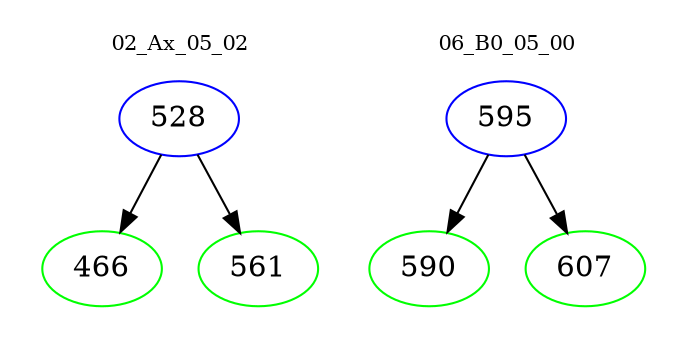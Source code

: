 digraph{
subgraph cluster_0 {
color = white
label = "02_Ax_05_02";
fontsize=10;
T0_528 [label="528", color="blue"]
T0_528 -> T0_466 [color="black"]
T0_466 [label="466", color="green"]
T0_528 -> T0_561 [color="black"]
T0_561 [label="561", color="green"]
}
subgraph cluster_1 {
color = white
label = "06_B0_05_00";
fontsize=10;
T1_595 [label="595", color="blue"]
T1_595 -> T1_590 [color="black"]
T1_590 [label="590", color="green"]
T1_595 -> T1_607 [color="black"]
T1_607 [label="607", color="green"]
}
}
